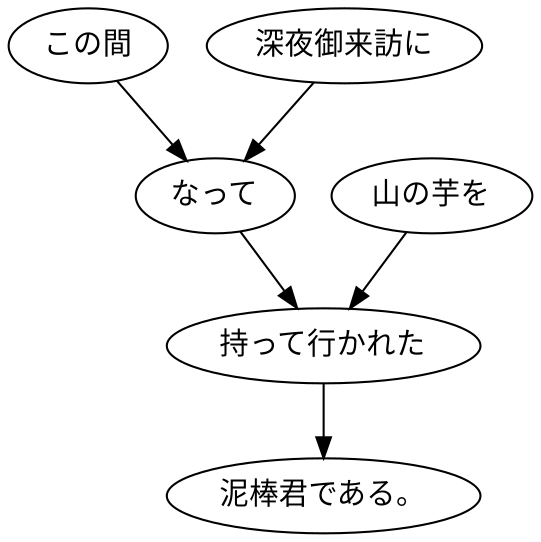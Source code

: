 digraph graph6216 {
	node0 [label="この間"];
	node1 [label="深夜御来訪に"];
	node2 [label="なって"];
	node3 [label="山の芋を"];
	node4 [label="持って行かれた"];
	node5 [label="泥棒君である。"];
	node0 -> node2;
	node1 -> node2;
	node2 -> node4;
	node3 -> node4;
	node4 -> node5;
}
